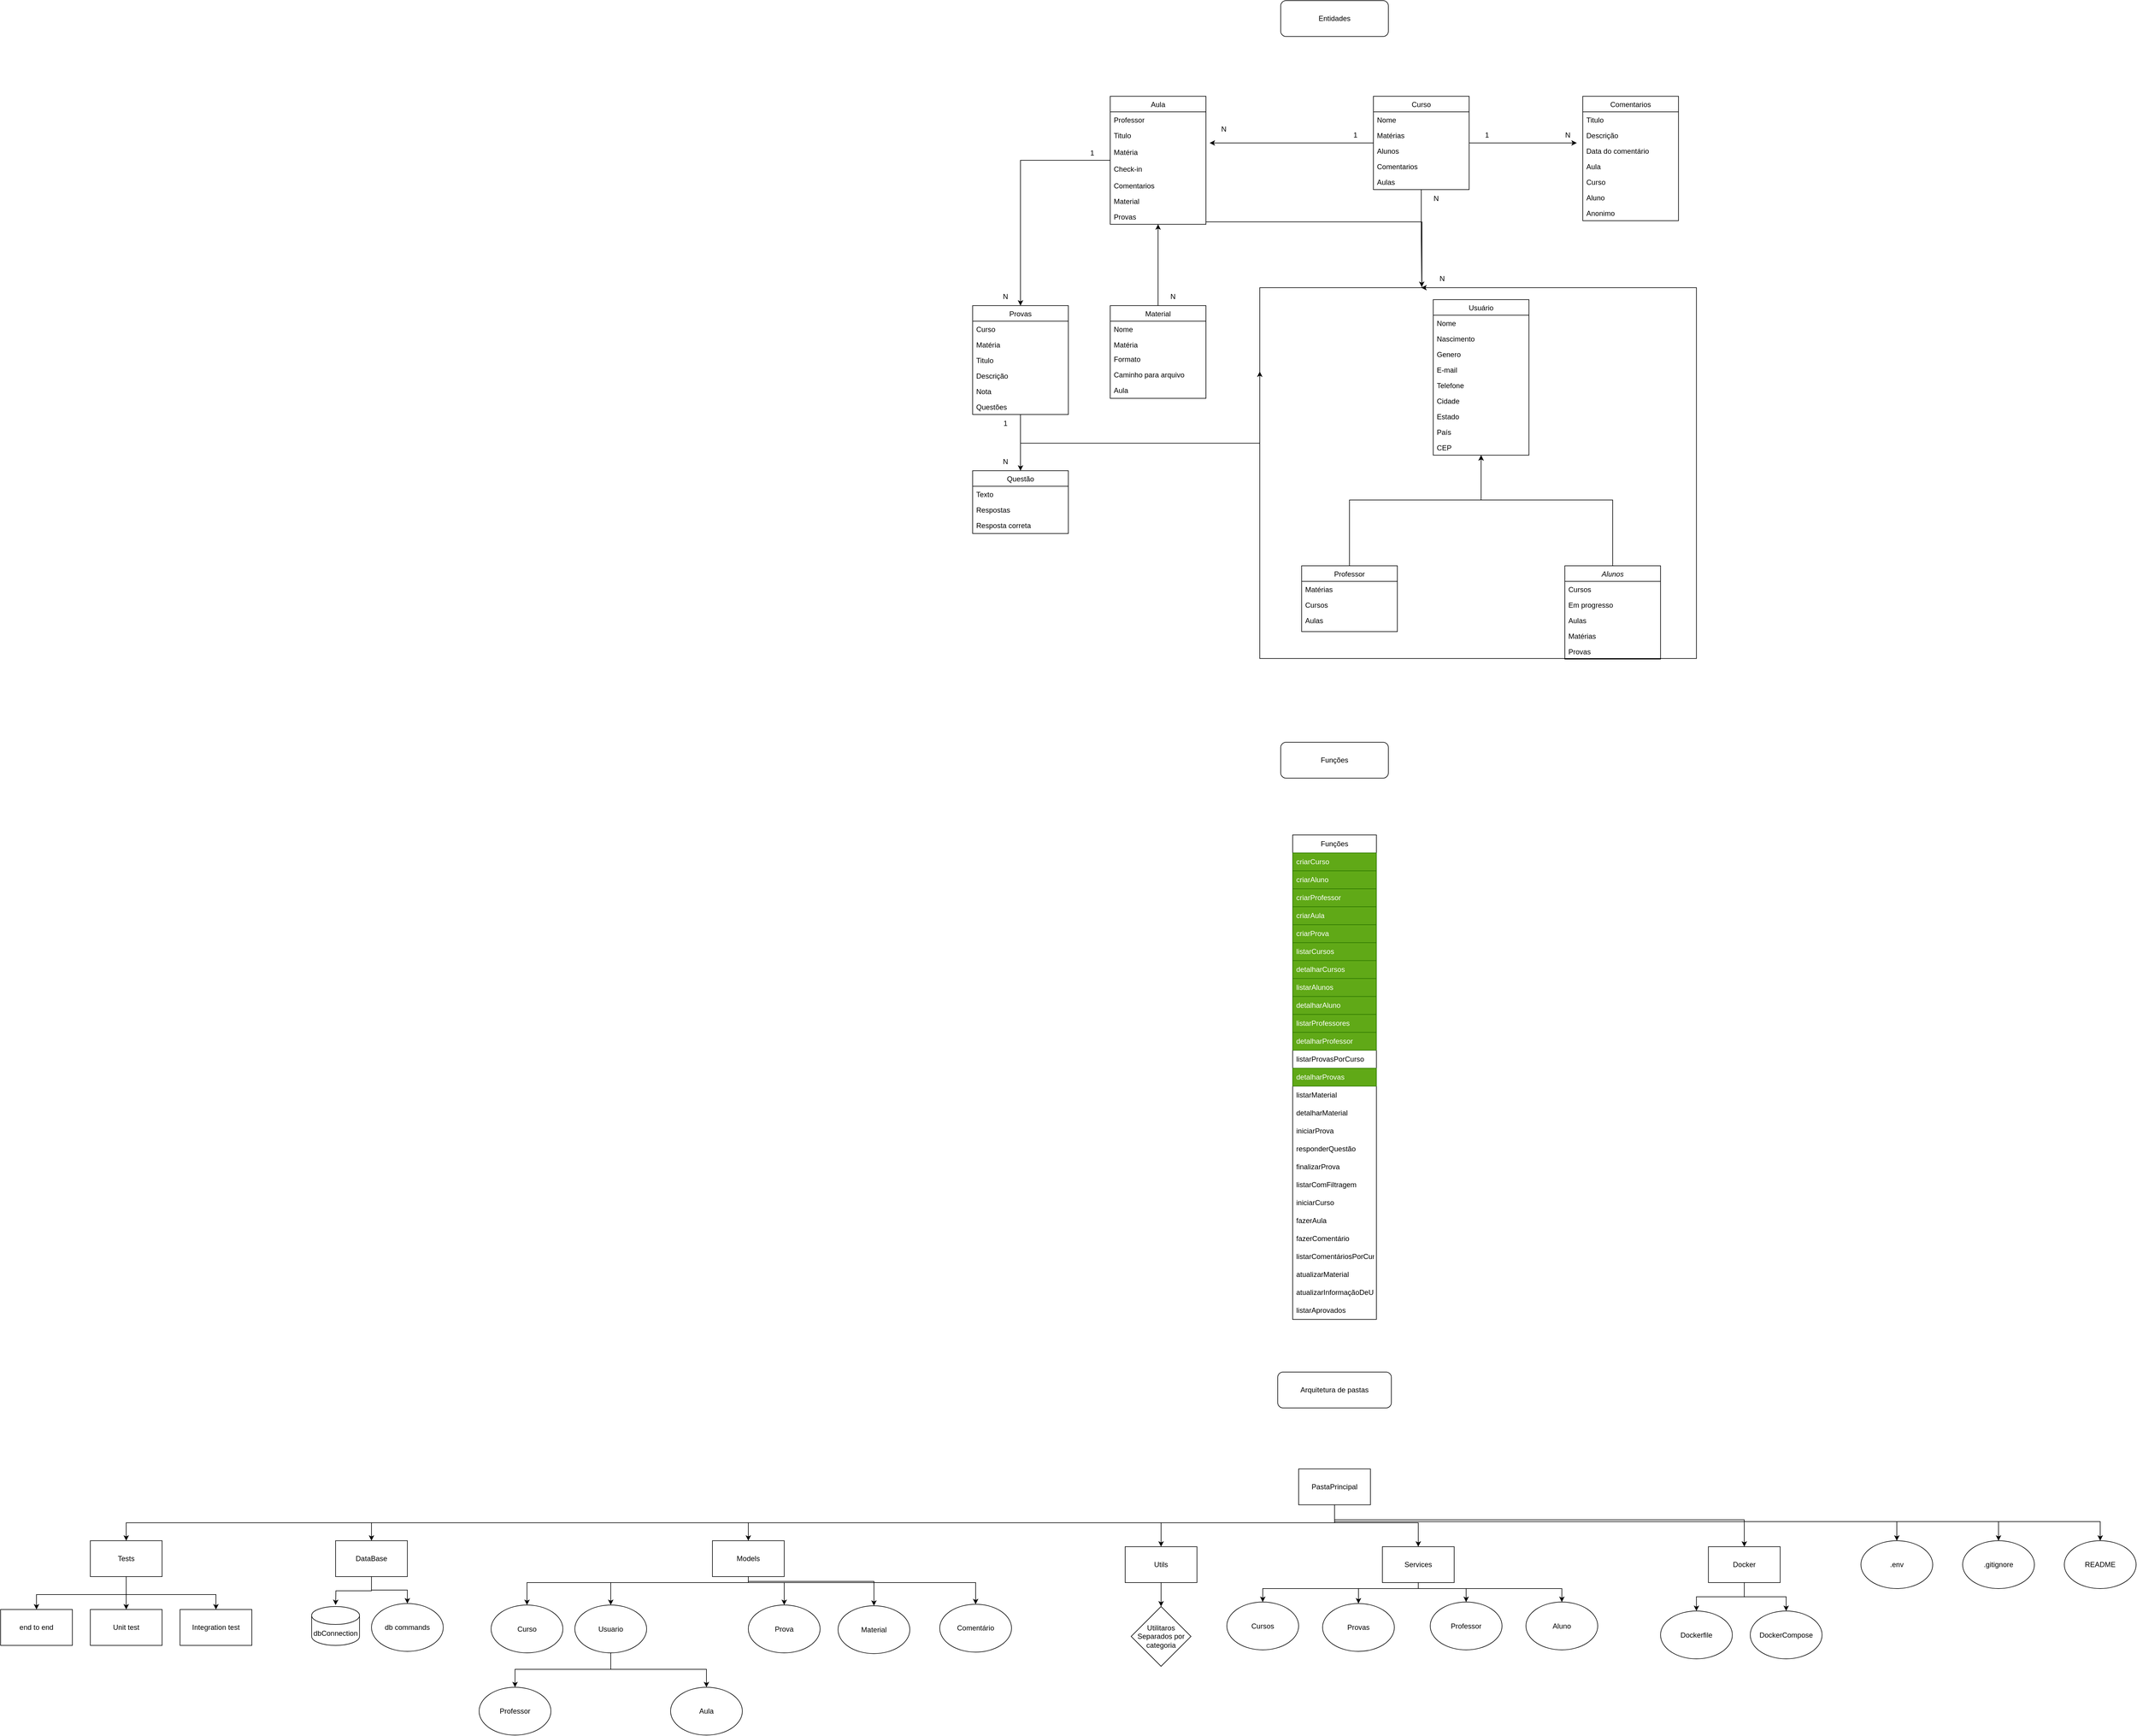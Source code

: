 <mxfile version="27.1.6">
  <diagram name="Página-1" id="CUhSxBa3LYpU_q1Nb_ig">
    <mxGraphModel dx="1428" dy="326" grid="1" gridSize="10" guides="1" tooltips="1" connect="1" arrows="1" fold="1" page="1" pageScale="1" pageWidth="827" pageHeight="1169" math="0" shadow="0">
      <root>
        <mxCell id="0" />
        <mxCell id="1" parent="0" />
        <mxCell id="39lKBW_woLL2HkYNTkp4-157" value="" style="rounded=0;whiteSpace=wrap;html=1;" parent="1" vertex="1">
          <mxGeometry x="1495" y="680" width="730" height="620" as="geometry" />
        </mxCell>
        <mxCell id="39lKBW_woLL2HkYNTkp4-1" value="Entidades" style="rounded=1;whiteSpace=wrap;html=1;" parent="1" vertex="1">
          <mxGeometry x="1530" y="200" width="180" height="60" as="geometry" />
        </mxCell>
        <mxCell id="39lKBW_woLL2HkYNTkp4-2" style="edgeStyle=orthogonalEdgeStyle;rounded=0;orthogonalLoop=1;jettySize=auto;html=1;entryX=0.5;entryY=1;entryDx=0;entryDy=0;" parent="1" source="39lKBW_woLL2HkYNTkp4-3" target="39lKBW_woLL2HkYNTkp4-101" edge="1">
          <mxGeometry relative="1" as="geometry">
            <Array as="points">
              <mxPoint x="2085" y="1035" />
              <mxPoint x="1865" y="1035" />
            </Array>
          </mxGeometry>
        </mxCell>
        <mxCell id="39lKBW_woLL2HkYNTkp4-3" value="Alunos" style="swimlane;fontStyle=2;align=center;verticalAlign=top;childLayout=stackLayout;horizontal=1;startSize=26;horizontalStack=0;resizeParent=1;resizeLast=0;collapsible=1;marginBottom=0;rounded=0;shadow=0;strokeWidth=1;" parent="1" vertex="1">
          <mxGeometry x="2005" y="1145" width="160" height="156" as="geometry">
            <mxRectangle x="230" y="140" width="160" height="26" as="alternateBounds" />
          </mxGeometry>
        </mxCell>
        <mxCell id="39lKBW_woLL2HkYNTkp4-7" value="Cursos" style="text;align=left;verticalAlign=top;spacingLeft=4;spacingRight=4;overflow=hidden;rotatable=0;points=[[0,0.5],[1,0.5]];portConstraint=eastwest;rounded=0;shadow=0;html=0;" parent="39lKBW_woLL2HkYNTkp4-3" vertex="1">
          <mxGeometry y="26" width="160" height="26" as="geometry" />
        </mxCell>
        <mxCell id="39lKBW_woLL2HkYNTkp4-8" value="Em progresso" style="text;align=left;verticalAlign=top;spacingLeft=4;spacingRight=4;overflow=hidden;rotatable=0;points=[[0,0.5],[1,0.5]];portConstraint=eastwest;rounded=0;shadow=0;html=0;" parent="39lKBW_woLL2HkYNTkp4-3" vertex="1">
          <mxGeometry y="52" width="160" height="26" as="geometry" />
        </mxCell>
        <mxCell id="39lKBW_woLL2HkYNTkp4-152" value="Aulas" style="text;align=left;verticalAlign=top;spacingLeft=4;spacingRight=4;overflow=hidden;rotatable=0;points=[[0,0.5],[1,0.5]];portConstraint=eastwest;rounded=0;shadow=0;html=0;" parent="39lKBW_woLL2HkYNTkp4-3" vertex="1">
          <mxGeometry y="78" width="160" height="26" as="geometry" />
        </mxCell>
        <mxCell id="39lKBW_woLL2HkYNTkp4-151" value="Matérias" style="text;align=left;verticalAlign=top;spacingLeft=4;spacingRight=4;overflow=hidden;rotatable=0;points=[[0,0.5],[1,0.5]];portConstraint=eastwest;rounded=0;shadow=0;html=0;" parent="39lKBW_woLL2HkYNTkp4-3" vertex="1">
          <mxGeometry y="104" width="160" height="26" as="geometry" />
        </mxCell>
        <mxCell id="95m8hWRHG62bw1tJJEt7-7" value="Provas" style="text;align=left;verticalAlign=top;spacingLeft=4;spacingRight=4;overflow=hidden;rotatable=0;points=[[0,0.5],[1,0.5]];portConstraint=eastwest;rounded=0;shadow=0;html=0;" parent="39lKBW_woLL2HkYNTkp4-3" vertex="1">
          <mxGeometry y="130" width="160" height="26" as="geometry" />
        </mxCell>
        <mxCell id="39lKBW_woLL2HkYNTkp4-19" style="edgeStyle=orthogonalEdgeStyle;rounded=0;orthogonalLoop=1;jettySize=auto;html=1;entryX=0.5;entryY=1;entryDx=0;entryDy=0;" parent="1" source="39lKBW_woLL2HkYNTkp4-20" target="39lKBW_woLL2HkYNTkp4-101" edge="1">
          <mxGeometry relative="1" as="geometry">
            <Array as="points">
              <mxPoint x="1645" y="1035" />
              <mxPoint x="1865" y="1035" />
            </Array>
          </mxGeometry>
        </mxCell>
        <mxCell id="39lKBW_woLL2HkYNTkp4-20" value="Professor" style="swimlane;fontStyle=0;align=center;verticalAlign=top;childLayout=stackLayout;horizontal=1;startSize=26;horizontalStack=0;resizeParent=1;resizeLast=0;collapsible=1;marginBottom=0;rounded=0;shadow=0;strokeWidth=1;" parent="1" vertex="1">
          <mxGeometry x="1565" y="1145" width="160" height="110" as="geometry">
            <mxRectangle x="130" y="380" width="160" height="26" as="alternateBounds" />
          </mxGeometry>
        </mxCell>
        <mxCell id="39lKBW_woLL2HkYNTkp4-21" value="Matérias" style="text;align=left;verticalAlign=top;spacingLeft=4;spacingRight=4;overflow=hidden;rotatable=0;points=[[0,0.5],[1,0.5]];portConstraint=eastwest;rounded=0;shadow=0;html=0;" parent="39lKBW_woLL2HkYNTkp4-20" vertex="1">
          <mxGeometry y="26" width="160" height="26" as="geometry" />
        </mxCell>
        <mxCell id="39lKBW_woLL2HkYNTkp4-23" value="Cursos" style="text;align=left;verticalAlign=top;spacingLeft=4;spacingRight=4;overflow=hidden;rotatable=0;points=[[0,0.5],[1,0.5]];portConstraint=eastwest;rounded=0;shadow=0;html=0;" parent="39lKBW_woLL2HkYNTkp4-20" vertex="1">
          <mxGeometry y="52" width="160" height="26" as="geometry" />
        </mxCell>
        <mxCell id="39lKBW_woLL2HkYNTkp4-24" value="Aulas" style="text;align=left;verticalAlign=top;spacingLeft=4;spacingRight=4;overflow=hidden;rotatable=0;points=[[0,0.5],[1,0.5]];portConstraint=eastwest;rounded=0;shadow=0;html=0;" parent="39lKBW_woLL2HkYNTkp4-20" vertex="1">
          <mxGeometry y="78" width="160" height="26" as="geometry" />
        </mxCell>
        <mxCell id="39lKBW_woLL2HkYNTkp4-165" style="edgeStyle=orthogonalEdgeStyle;rounded=0;orthogonalLoop=1;jettySize=auto;html=1;" parent="1" source="39lKBW_woLL2HkYNTkp4-44" edge="1">
          <mxGeometry relative="1" as="geometry">
            <mxPoint x="2025" y="438" as="targetPoint" />
          </mxGeometry>
        </mxCell>
        <mxCell id="39lKBW_woLL2HkYNTkp4-44" value="Curso" style="swimlane;fontStyle=0;align=center;verticalAlign=top;childLayout=stackLayout;horizontal=1;startSize=26;horizontalStack=0;resizeParent=1;resizeLast=0;collapsible=1;marginBottom=0;rounded=0;shadow=0;strokeWidth=1;" parent="1" vertex="1">
          <mxGeometry x="1685" y="360" width="160" height="156" as="geometry">
            <mxRectangle x="130" y="380" width="160" height="26" as="alternateBounds" />
          </mxGeometry>
        </mxCell>
        <mxCell id="39lKBW_woLL2HkYNTkp4-45" value="Nome" style="text;align=left;verticalAlign=top;spacingLeft=4;spacingRight=4;overflow=hidden;rotatable=0;points=[[0,0.5],[1,0.5]];portConstraint=eastwest;" parent="39lKBW_woLL2HkYNTkp4-44" vertex="1">
          <mxGeometry y="26" width="160" height="26" as="geometry" />
        </mxCell>
        <mxCell id="39lKBW_woLL2HkYNTkp4-46" value="Matérias" style="text;align=left;verticalAlign=top;spacingLeft=4;spacingRight=4;overflow=hidden;rotatable=0;points=[[0,0.5],[1,0.5]];portConstraint=eastwest;rounded=0;shadow=0;html=0;" parent="39lKBW_woLL2HkYNTkp4-44" vertex="1">
          <mxGeometry y="52" width="160" height="26" as="geometry" />
        </mxCell>
        <mxCell id="39lKBW_woLL2HkYNTkp4-47" value="Alunos" style="text;align=left;verticalAlign=top;spacingLeft=4;spacingRight=4;overflow=hidden;rotatable=0;points=[[0,0.5],[1,0.5]];portConstraint=eastwest;fontStyle=0" parent="39lKBW_woLL2HkYNTkp4-44" vertex="1">
          <mxGeometry y="78" width="160" height="26" as="geometry" />
        </mxCell>
        <mxCell id="39lKBW_woLL2HkYNTkp4-48" value="Comentarios" style="text;align=left;verticalAlign=top;spacingLeft=4;spacingRight=4;overflow=hidden;rotatable=0;points=[[0,0.5],[1,0.5]];portConstraint=eastwest;" parent="39lKBW_woLL2HkYNTkp4-44" vertex="1">
          <mxGeometry y="104" width="160" height="26" as="geometry" />
        </mxCell>
        <mxCell id="39lKBW_woLL2HkYNTkp4-49" value="Aulas" style="text;align=left;verticalAlign=top;spacingLeft=4;spacingRight=4;overflow=hidden;rotatable=0;points=[[0,0.5],[1,0.5]];portConstraint=eastwest;" parent="39lKBW_woLL2HkYNTkp4-44" vertex="1">
          <mxGeometry y="130" width="160" height="26" as="geometry" />
        </mxCell>
        <mxCell id="39lKBW_woLL2HkYNTkp4-177" style="edgeStyle=orthogonalEdgeStyle;rounded=0;orthogonalLoop=1;jettySize=auto;html=1;" parent="1" source="39lKBW_woLL2HkYNTkp4-55" edge="1">
          <mxGeometry relative="1" as="geometry">
            <mxPoint x="1765" y="680" as="targetPoint" />
            <Array as="points">
              <mxPoint x="1766" y="570" />
            </Array>
          </mxGeometry>
        </mxCell>
        <mxCell id="39lKBW_woLL2HkYNTkp4-178" style="edgeStyle=orthogonalEdgeStyle;rounded=0;orthogonalLoop=1;jettySize=auto;html=1;entryX=0.5;entryY=0;entryDx=0;entryDy=0;" parent="1" source="39lKBW_woLL2HkYNTkp4-55" target="39lKBW_woLL2HkYNTkp4-120" edge="1">
          <mxGeometry relative="1" as="geometry" />
        </mxCell>
        <mxCell id="39lKBW_woLL2HkYNTkp4-55" value="Aula" style="swimlane;fontStyle=0;align=center;verticalAlign=top;childLayout=stackLayout;horizontal=1;startSize=26;horizontalStack=0;resizeParent=1;resizeLast=0;collapsible=1;marginBottom=0;rounded=0;shadow=0;strokeWidth=1;" parent="1" vertex="1">
          <mxGeometry x="1245" y="360" width="160" height="214" as="geometry">
            <mxRectangle x="130" y="380" width="160" height="26" as="alternateBounds" />
          </mxGeometry>
        </mxCell>
        <mxCell id="39lKBW_woLL2HkYNTkp4-56" value="Professor" style="text;align=left;verticalAlign=top;spacingLeft=4;spacingRight=4;overflow=hidden;rotatable=0;points=[[0,0.5],[1,0.5]];portConstraint=eastwest;" parent="39lKBW_woLL2HkYNTkp4-55" vertex="1">
          <mxGeometry y="26" width="160" height="26" as="geometry" />
        </mxCell>
        <mxCell id="39lKBW_woLL2HkYNTkp4-57" value="Titulo" style="text;align=left;verticalAlign=top;spacingLeft=4;spacingRight=4;overflow=hidden;rotatable=0;points=[[0,0.5],[1,0.5]];portConstraint=eastwest;" parent="39lKBW_woLL2HkYNTkp4-55" vertex="1">
          <mxGeometry y="52" width="160" height="28" as="geometry" />
        </mxCell>
        <mxCell id="39lKBW_woLL2HkYNTkp4-149" value="Matéria" style="text;align=left;verticalAlign=top;spacingLeft=4;spacingRight=4;overflow=hidden;rotatable=0;points=[[0,0.5],[1,0.5]];portConstraint=eastwest;" parent="39lKBW_woLL2HkYNTkp4-55" vertex="1">
          <mxGeometry y="80" width="160" height="28" as="geometry" />
        </mxCell>
        <mxCell id="39lKBW_woLL2HkYNTkp4-58" value="Check-in" style="text;align=left;verticalAlign=top;spacingLeft=4;spacingRight=4;overflow=hidden;rotatable=0;points=[[0,0.5],[1,0.5]];portConstraint=eastwest;" parent="39lKBW_woLL2HkYNTkp4-55" vertex="1">
          <mxGeometry y="108" width="160" height="28" as="geometry" />
        </mxCell>
        <mxCell id="39lKBW_woLL2HkYNTkp4-144" value="Comentarios" style="text;align=left;verticalAlign=top;spacingLeft=4;spacingRight=4;overflow=hidden;rotatable=0;points=[[0,0.5],[1,0.5]];portConstraint=eastwest;" parent="39lKBW_woLL2HkYNTkp4-55" vertex="1">
          <mxGeometry y="136" width="160" height="26" as="geometry" />
        </mxCell>
        <mxCell id="39lKBW_woLL2HkYNTkp4-146" value="Material" style="text;align=left;verticalAlign=top;spacingLeft=4;spacingRight=4;overflow=hidden;rotatable=0;points=[[0,0.5],[1,0.5]];portConstraint=eastwest;" parent="39lKBW_woLL2HkYNTkp4-55" vertex="1">
          <mxGeometry y="162" width="160" height="26" as="geometry" />
        </mxCell>
        <mxCell id="39lKBW_woLL2HkYNTkp4-147" value="Provas" style="text;align=left;verticalAlign=top;spacingLeft=4;spacingRight=4;overflow=hidden;rotatable=0;points=[[0,0.5],[1,0.5]];portConstraint=eastwest;" parent="39lKBW_woLL2HkYNTkp4-55" vertex="1">
          <mxGeometry y="188" width="160" height="26" as="geometry" />
        </mxCell>
        <mxCell id="39lKBW_woLL2HkYNTkp4-166" style="edgeStyle=orthogonalEdgeStyle;rounded=0;orthogonalLoop=1;jettySize=auto;html=1;entryX=0.5;entryY=1;entryDx=0;entryDy=0;" parent="1" source="39lKBW_woLL2HkYNTkp4-92" target="39lKBW_woLL2HkYNTkp4-55" edge="1">
          <mxGeometry relative="1" as="geometry" />
        </mxCell>
        <mxCell id="39lKBW_woLL2HkYNTkp4-92" value="Material" style="swimlane;fontStyle=0;align=center;verticalAlign=top;childLayout=stackLayout;horizontal=1;startSize=26;horizontalStack=0;resizeParent=1;resizeLast=0;collapsible=1;marginBottom=0;rounded=0;shadow=0;strokeWidth=1;" parent="1" vertex="1">
          <mxGeometry x="1245" y="710" width="160" height="155" as="geometry">
            <mxRectangle x="130" y="380" width="160" height="26" as="alternateBounds" />
          </mxGeometry>
        </mxCell>
        <mxCell id="39lKBW_woLL2HkYNTkp4-93" value="Nome" style="text;align=left;verticalAlign=top;spacingLeft=4;spacingRight=4;overflow=hidden;rotatable=0;points=[[0,0.5],[1,0.5]];portConstraint=eastwest;" parent="39lKBW_woLL2HkYNTkp4-92" vertex="1">
          <mxGeometry y="26" width="160" height="26" as="geometry" />
        </mxCell>
        <mxCell id="39lKBW_woLL2HkYNTkp4-94" value="Matéria" style="text;align=left;verticalAlign=top;spacingLeft=4;spacingRight=4;overflow=hidden;rotatable=0;points=[[0,0.5],[1,0.5]];portConstraint=eastwest;rounded=0;shadow=0;html=0;" parent="39lKBW_woLL2HkYNTkp4-92" vertex="1">
          <mxGeometry y="52" width="160" height="24" as="geometry" />
        </mxCell>
        <mxCell id="39lKBW_woLL2HkYNTkp4-95" value="Formato" style="text;align=left;verticalAlign=top;spacingLeft=4;spacingRight=4;overflow=hidden;rotatable=0;points=[[0,0.5],[1,0.5]];portConstraint=eastwest;" parent="39lKBW_woLL2HkYNTkp4-92" vertex="1">
          <mxGeometry y="76" width="160" height="26" as="geometry" />
        </mxCell>
        <mxCell id="39lKBW_woLL2HkYNTkp4-96" value="Caminho para arquivo" style="text;align=left;verticalAlign=top;spacingLeft=4;spacingRight=4;overflow=hidden;rotatable=0;points=[[0,0.5],[1,0.5]];portConstraint=eastwest;rounded=0;shadow=0;html=0;" parent="39lKBW_woLL2HkYNTkp4-92" vertex="1">
          <mxGeometry y="102" width="160" height="26" as="geometry" />
        </mxCell>
        <mxCell id="39lKBW_woLL2HkYNTkp4-97" value="Aula" style="text;align=left;verticalAlign=top;spacingLeft=4;spacingRight=4;overflow=hidden;rotatable=0;points=[[0,0.5],[1,0.5]];portConstraint=eastwest;rounded=0;shadow=0;html=0;" parent="39lKBW_woLL2HkYNTkp4-92" vertex="1">
          <mxGeometry y="128" width="160" height="26" as="geometry" />
        </mxCell>
        <mxCell id="39lKBW_woLL2HkYNTkp4-101" value="Usuário" style="swimlane;fontStyle=0;align=center;verticalAlign=top;childLayout=stackLayout;horizontal=1;startSize=26;horizontalStack=0;resizeParent=1;resizeLast=0;collapsible=1;marginBottom=0;rounded=0;shadow=0;strokeWidth=1;" parent="1" vertex="1">
          <mxGeometry x="1785" y="700" width="160" height="260" as="geometry">
            <mxRectangle x="130" y="380" width="160" height="26" as="alternateBounds" />
          </mxGeometry>
        </mxCell>
        <mxCell id="39lKBW_woLL2HkYNTkp4-102" value="Nome" style="text;align=left;verticalAlign=top;spacingLeft=4;spacingRight=4;overflow=hidden;rotatable=0;points=[[0,0.5],[1,0.5]];portConstraint=eastwest;" parent="39lKBW_woLL2HkYNTkp4-101" vertex="1">
          <mxGeometry y="26" width="160" height="26" as="geometry" />
        </mxCell>
        <mxCell id="39lKBW_woLL2HkYNTkp4-150" value="Nascimento" style="text;align=left;verticalAlign=top;spacingLeft=4;spacingRight=4;overflow=hidden;rotatable=0;points=[[0,0.5],[1,0.5]];portConstraint=eastwest;rounded=0;shadow=0;html=0;" parent="39lKBW_woLL2HkYNTkp4-101" vertex="1">
          <mxGeometry y="52" width="160" height="26" as="geometry" />
        </mxCell>
        <mxCell id="39lKBW_woLL2HkYNTkp4-5" value="Genero" style="text;align=left;verticalAlign=top;spacingLeft=4;spacingRight=4;overflow=hidden;rotatable=0;points=[[0,0.5],[1,0.5]];portConstraint=eastwest;rounded=0;shadow=0;html=0;" parent="39lKBW_woLL2HkYNTkp4-101" vertex="1">
          <mxGeometry y="78" width="160" height="26" as="geometry" />
        </mxCell>
        <mxCell id="39lKBW_woLL2HkYNTkp4-104" value="E-mail" style="text;align=left;verticalAlign=top;spacingLeft=4;spacingRight=4;overflow=hidden;rotatable=0;points=[[0,0.5],[1,0.5]];portConstraint=eastwest;rounded=0;shadow=0;html=0;" parent="39lKBW_woLL2HkYNTkp4-101" vertex="1">
          <mxGeometry y="104" width="160" height="26" as="geometry" />
        </mxCell>
        <mxCell id="39lKBW_woLL2HkYNTkp4-105" value="Telefone" style="text;align=left;verticalAlign=top;spacingLeft=4;spacingRight=4;overflow=hidden;rotatable=0;points=[[0,0.5],[1,0.5]];portConstraint=eastwest;rounded=0;shadow=0;html=0;" parent="39lKBW_woLL2HkYNTkp4-101" vertex="1">
          <mxGeometry y="130" width="160" height="26" as="geometry" />
        </mxCell>
        <mxCell id="39lKBW_woLL2HkYNTkp4-107" value="Cidade" style="text;align=left;verticalAlign=top;spacingLeft=4;spacingRight=4;overflow=hidden;rotatable=0;points=[[0,0.5],[1,0.5]];portConstraint=eastwest;rounded=0;shadow=0;html=0;" parent="39lKBW_woLL2HkYNTkp4-101" vertex="1">
          <mxGeometry y="156" width="160" height="26" as="geometry" />
        </mxCell>
        <mxCell id="39lKBW_woLL2HkYNTkp4-109" value="Estado" style="text;align=left;verticalAlign=top;spacingLeft=4;spacingRight=4;overflow=hidden;rotatable=0;points=[[0,0.5],[1,0.5]];portConstraint=eastwest;rounded=0;shadow=0;html=0;" parent="39lKBW_woLL2HkYNTkp4-101" vertex="1">
          <mxGeometry y="182" width="160" height="26" as="geometry" />
        </mxCell>
        <mxCell id="39lKBW_woLL2HkYNTkp4-108" value="País" style="text;align=left;verticalAlign=top;spacingLeft=4;spacingRight=4;overflow=hidden;rotatable=0;points=[[0,0.5],[1,0.5]];portConstraint=eastwest;rounded=0;shadow=0;html=0;" parent="39lKBW_woLL2HkYNTkp4-101" vertex="1">
          <mxGeometry y="208" width="160" height="26" as="geometry" />
        </mxCell>
        <mxCell id="39lKBW_woLL2HkYNTkp4-110" value="CEP" style="text;align=left;verticalAlign=top;spacingLeft=4;spacingRight=4;overflow=hidden;rotatable=0;points=[[0,0.5],[1,0.5]];portConstraint=eastwest;rounded=0;shadow=0;html=0;" parent="39lKBW_woLL2HkYNTkp4-101" vertex="1">
          <mxGeometry y="234" width="160" height="26" as="geometry" />
        </mxCell>
        <mxCell id="39lKBW_woLL2HkYNTkp4-114" value="Comentarios" style="swimlane;fontStyle=0;align=center;verticalAlign=top;childLayout=stackLayout;horizontal=1;startSize=26;horizontalStack=0;resizeParent=1;resizeLast=0;collapsible=1;marginBottom=0;rounded=0;shadow=0;strokeWidth=1;" parent="1" vertex="1">
          <mxGeometry x="2035" y="360" width="160" height="208" as="geometry">
            <mxRectangle x="130" y="380" width="160" height="26" as="alternateBounds" />
          </mxGeometry>
        </mxCell>
        <mxCell id="39lKBW_woLL2HkYNTkp4-115" value="Titulo" style="text;align=left;verticalAlign=top;spacingLeft=4;spacingRight=4;overflow=hidden;rotatable=0;points=[[0,0.5],[1,0.5]];portConstraint=eastwest;" parent="39lKBW_woLL2HkYNTkp4-114" vertex="1">
          <mxGeometry y="26" width="160" height="26" as="geometry" />
        </mxCell>
        <mxCell id="39lKBW_woLL2HkYNTkp4-116" value="Descrição" style="text;align=left;verticalAlign=top;spacingLeft=4;spacingRight=4;overflow=hidden;rotatable=0;points=[[0,0.5],[1,0.5]];portConstraint=eastwest;" parent="39lKBW_woLL2HkYNTkp4-114" vertex="1">
          <mxGeometry y="52" width="160" height="26" as="geometry" />
        </mxCell>
        <mxCell id="39lKBW_woLL2HkYNTkp4-117" value="Data do comentário" style="text;align=left;verticalAlign=top;spacingLeft=4;spacingRight=4;overflow=hidden;rotatable=0;points=[[0,0.5],[1,0.5]];portConstraint=eastwest;" parent="39lKBW_woLL2HkYNTkp4-114" vertex="1">
          <mxGeometry y="78" width="160" height="26" as="geometry" />
        </mxCell>
        <mxCell id="39lKBW_woLL2HkYNTkp4-153" value="Aula" style="text;align=left;verticalAlign=top;spacingLeft=4;spacingRight=4;overflow=hidden;rotatable=0;points=[[0,0.5],[1,0.5]];portConstraint=eastwest;" parent="39lKBW_woLL2HkYNTkp4-114" vertex="1">
          <mxGeometry y="104" width="160" height="26" as="geometry" />
        </mxCell>
        <mxCell id="39lKBW_woLL2HkYNTkp4-154" value="Curso" style="text;align=left;verticalAlign=top;spacingLeft=4;spacingRight=4;overflow=hidden;rotatable=0;points=[[0,0.5],[1,0.5]];portConstraint=eastwest;" parent="39lKBW_woLL2HkYNTkp4-114" vertex="1">
          <mxGeometry y="130" width="160" height="26" as="geometry" />
        </mxCell>
        <mxCell id="39lKBW_woLL2HkYNTkp4-155" value="Aluno" style="text;align=left;verticalAlign=top;spacingLeft=4;spacingRight=4;overflow=hidden;rotatable=0;points=[[0,0.5],[1,0.5]];portConstraint=eastwest;" parent="39lKBW_woLL2HkYNTkp4-114" vertex="1">
          <mxGeometry y="156" width="160" height="26" as="geometry" />
        </mxCell>
        <mxCell id="39lKBW_woLL2HkYNTkp4-156" value="Anonimo" style="text;align=left;verticalAlign=top;spacingLeft=4;spacingRight=4;overflow=hidden;rotatable=0;points=[[0,0.5],[1,0.5]];portConstraint=eastwest;" parent="39lKBW_woLL2HkYNTkp4-114" vertex="1">
          <mxGeometry y="182" width="160" height="26" as="geometry" />
        </mxCell>
        <mxCell id="39lKBW_woLL2HkYNTkp4-179" style="edgeStyle=orthogonalEdgeStyle;rounded=0;orthogonalLoop=1;jettySize=auto;html=1;entryX=0.5;entryY=0;entryDx=0;entryDy=0;" parent="1" source="39lKBW_woLL2HkYNTkp4-120" target="39lKBW_woLL2HkYNTkp4-134" edge="1">
          <mxGeometry relative="1" as="geometry" />
        </mxCell>
        <mxCell id="39lKBW_woLL2HkYNTkp4-120" value="Provas" style="swimlane;fontStyle=0;align=center;verticalAlign=top;childLayout=stackLayout;horizontal=1;startSize=26;horizontalStack=0;resizeParent=1;resizeLast=0;collapsible=1;marginBottom=0;rounded=0;shadow=0;strokeWidth=1;" parent="1" vertex="1">
          <mxGeometry x="1015" y="710" width="160" height="182" as="geometry">
            <mxRectangle x="130" y="380" width="160" height="26" as="alternateBounds" />
          </mxGeometry>
        </mxCell>
        <mxCell id="39lKBW_woLL2HkYNTkp4-121" value="Curso" style="text;align=left;verticalAlign=top;spacingLeft=4;spacingRight=4;overflow=hidden;rotatable=0;points=[[0,0.5],[1,0.5]];portConstraint=eastwest;fontStyle=0" parent="39lKBW_woLL2HkYNTkp4-120" vertex="1">
          <mxGeometry y="26" width="160" height="26" as="geometry" />
        </mxCell>
        <mxCell id="39lKBW_woLL2HkYNTkp4-176" value="Matéria" style="text;align=left;verticalAlign=top;spacingLeft=4;spacingRight=4;overflow=hidden;rotatable=0;points=[[0,0.5],[1,0.5]];portConstraint=eastwest;fontStyle=0" parent="39lKBW_woLL2HkYNTkp4-120" vertex="1">
          <mxGeometry y="52" width="160" height="26" as="geometry" />
        </mxCell>
        <mxCell id="39lKBW_woLL2HkYNTkp4-122" value="Titulo" style="text;align=left;verticalAlign=top;spacingLeft=4;spacingRight=4;overflow=hidden;rotatable=0;points=[[0,0.5],[1,0.5]];portConstraint=eastwest;" parent="39lKBW_woLL2HkYNTkp4-120" vertex="1">
          <mxGeometry y="78" width="160" height="26" as="geometry" />
        </mxCell>
        <mxCell id="39lKBW_woLL2HkYNTkp4-124" value="Descrição" style="text;align=left;verticalAlign=top;spacingLeft=4;spacingRight=4;overflow=hidden;rotatable=0;points=[[0,0.5],[1,0.5]];portConstraint=eastwest;" parent="39lKBW_woLL2HkYNTkp4-120" vertex="1">
          <mxGeometry y="104" width="160" height="26" as="geometry" />
        </mxCell>
        <mxCell id="39lKBW_woLL2HkYNTkp4-125" value="Nota" style="text;align=left;verticalAlign=top;spacingLeft=4;spacingRight=4;overflow=hidden;rotatable=0;points=[[0,0.5],[1,0.5]];portConstraint=eastwest;rounded=0;shadow=0;html=0;" parent="39lKBW_woLL2HkYNTkp4-120" vertex="1">
          <mxGeometry y="130" width="160" height="26" as="geometry" />
        </mxCell>
        <mxCell id="39lKBW_woLL2HkYNTkp4-126" value="Questões" style="text;align=left;verticalAlign=top;spacingLeft=4;spacingRight=4;overflow=hidden;rotatable=0;points=[[0,0.5],[1,0.5]];portConstraint=eastwest;rounded=0;shadow=0;html=0;" parent="39lKBW_woLL2HkYNTkp4-120" vertex="1">
          <mxGeometry y="156" width="160" height="26" as="geometry" />
        </mxCell>
        <mxCell id="39lKBW_woLL2HkYNTkp4-134" value="Questão" style="swimlane;fontStyle=0;align=center;verticalAlign=top;childLayout=stackLayout;horizontal=1;startSize=26;horizontalStack=0;resizeParent=1;resizeLast=0;collapsible=1;marginBottom=0;rounded=0;shadow=0;strokeWidth=1;" parent="1" vertex="1">
          <mxGeometry x="1015" y="986" width="160" height="105" as="geometry">
            <mxRectangle x="130" y="380" width="160" height="26" as="alternateBounds" />
          </mxGeometry>
        </mxCell>
        <mxCell id="39lKBW_woLL2HkYNTkp4-136" value="Texto" style="text;align=left;verticalAlign=top;spacingLeft=4;spacingRight=4;overflow=hidden;rotatable=0;points=[[0,0.5],[1,0.5]];portConstraint=eastwest;fontStyle=0" parent="39lKBW_woLL2HkYNTkp4-134" vertex="1">
          <mxGeometry y="26" width="160" height="26" as="geometry" />
        </mxCell>
        <mxCell id="39lKBW_woLL2HkYNTkp4-138" value="Respostas" style="text;align=left;verticalAlign=top;spacingLeft=4;spacingRight=4;overflow=hidden;rotatable=0;points=[[0,0.5],[1,0.5]];portConstraint=eastwest;" parent="39lKBW_woLL2HkYNTkp4-134" vertex="1">
          <mxGeometry y="52" width="160" height="26" as="geometry" />
        </mxCell>
        <mxCell id="39lKBW_woLL2HkYNTkp4-139" value="Resposta correta" style="text;align=left;verticalAlign=top;spacingLeft=4;spacingRight=4;overflow=hidden;rotatable=0;points=[[0,0.5],[1,0.5]];portConstraint=eastwest;rounded=0;shadow=0;html=0;" parent="39lKBW_woLL2HkYNTkp4-134" vertex="1">
          <mxGeometry y="78" width="160" height="26" as="geometry" />
        </mxCell>
        <mxCell id="39lKBW_woLL2HkYNTkp4-161" style="edgeStyle=orthogonalEdgeStyle;rounded=0;orthogonalLoop=1;jettySize=auto;html=1;entryX=0.371;entryY=-0.002;entryDx=0;entryDy=0;entryPerimeter=0;" parent="1" source="39lKBW_woLL2HkYNTkp4-44" target="39lKBW_woLL2HkYNTkp4-157" edge="1">
          <mxGeometry relative="1" as="geometry" />
        </mxCell>
        <mxCell id="39lKBW_woLL2HkYNTkp4-164" style="edgeStyle=orthogonalEdgeStyle;rounded=0;orthogonalLoop=1;jettySize=auto;html=1;entryX=1.038;entryY=-0.071;entryDx=0;entryDy=0;entryPerimeter=0;" parent="1" source="39lKBW_woLL2HkYNTkp4-44" target="39lKBW_woLL2HkYNTkp4-149" edge="1">
          <mxGeometry relative="1" as="geometry" />
        </mxCell>
        <mxCell id="39lKBW_woLL2HkYNTkp4-167" style="edgeStyle=orthogonalEdgeStyle;rounded=0;orthogonalLoop=1;jettySize=auto;html=1;entryX=0;entryY=0.226;entryDx=0;entryDy=0;entryPerimeter=0;" parent="1" source="39lKBW_woLL2HkYNTkp4-120" target="39lKBW_woLL2HkYNTkp4-157" edge="1">
          <mxGeometry relative="1" as="geometry">
            <Array as="points">
              <mxPoint x="1095" y="940" />
              <mxPoint x="1495" y="940" />
            </Array>
          </mxGeometry>
        </mxCell>
        <mxCell id="39lKBW_woLL2HkYNTkp4-180" value="Funções" style="swimlane;fontStyle=0;childLayout=stackLayout;horizontal=1;startSize=30;horizontalStack=0;resizeParent=1;resizeParentMax=0;resizeLast=0;collapsible=1;marginBottom=0;whiteSpace=wrap;html=1;" parent="1" vertex="1">
          <mxGeometry x="1550" y="1595" width="140" height="810" as="geometry" />
        </mxCell>
        <mxCell id="95m8hWRHG62bw1tJJEt7-1" value="criarCurso" style="text;strokeColor=#2D7600;fillColor=#60a917;align=left;verticalAlign=middle;spacingLeft=4;spacingRight=4;overflow=hidden;points=[[0,0.5],[1,0.5]];portConstraint=eastwest;rotatable=0;whiteSpace=wrap;html=1;fontColor=#ffffff;" parent="39lKBW_woLL2HkYNTkp4-180" vertex="1">
          <mxGeometry y="30" width="140" height="30" as="geometry" />
        </mxCell>
        <mxCell id="95m8hWRHG62bw1tJJEt7-2" value="criarAluno" style="text;strokeColor=#2D7600;fillColor=#60a917;align=left;verticalAlign=middle;spacingLeft=4;spacingRight=4;overflow=hidden;points=[[0,0.5],[1,0.5]];portConstraint=eastwest;rotatable=0;whiteSpace=wrap;html=1;fontColor=#ffffff;" parent="39lKBW_woLL2HkYNTkp4-180" vertex="1">
          <mxGeometry y="60" width="140" height="30" as="geometry" />
        </mxCell>
        <mxCell id="95m8hWRHG62bw1tJJEt7-3" value="criarProfessor" style="text;strokeColor=#2D7600;fillColor=#60a917;align=left;verticalAlign=middle;spacingLeft=4;spacingRight=4;overflow=hidden;points=[[0,0.5],[1,0.5]];portConstraint=eastwest;rotatable=0;whiteSpace=wrap;html=1;fontColor=#ffffff;" parent="39lKBW_woLL2HkYNTkp4-180" vertex="1">
          <mxGeometry y="90" width="140" height="30" as="geometry" />
        </mxCell>
        <mxCell id="95m8hWRHG62bw1tJJEt7-4" value="criarAula" style="text;strokeColor=#2D7600;fillColor=#60a917;align=left;verticalAlign=middle;spacingLeft=4;spacingRight=4;overflow=hidden;points=[[0,0.5],[1,0.5]];portConstraint=eastwest;rotatable=0;whiteSpace=wrap;html=1;fontColor=#ffffff;" parent="39lKBW_woLL2HkYNTkp4-180" vertex="1">
          <mxGeometry y="120" width="140" height="30" as="geometry" />
        </mxCell>
        <mxCell id="95m8hWRHG62bw1tJJEt7-5" value="criarProva" style="text;strokeColor=#2D7600;fillColor=#60a917;align=left;verticalAlign=middle;spacingLeft=4;spacingRight=4;overflow=hidden;points=[[0,0.5],[1,0.5]];portConstraint=eastwest;rotatable=0;whiteSpace=wrap;html=1;fontColor=#ffffff;" parent="39lKBW_woLL2HkYNTkp4-180" vertex="1">
          <mxGeometry y="150" width="140" height="30" as="geometry" />
        </mxCell>
        <mxCell id="39lKBW_woLL2HkYNTkp4-181" value="&lt;div&gt;listarCursos&lt;/div&gt;" style="text;strokeColor=#2D7600;fillColor=#60a917;align=left;verticalAlign=middle;spacingLeft=4;spacingRight=4;overflow=hidden;points=[[0,0.5],[1,0.5]];portConstraint=eastwest;rotatable=0;whiteSpace=wrap;html=1;fontColor=#ffffff;" parent="39lKBW_woLL2HkYNTkp4-180" vertex="1">
          <mxGeometry y="180" width="140" height="30" as="geometry" />
        </mxCell>
        <mxCell id="39lKBW_woLL2HkYNTkp4-182" value="detalharCursos&lt;span style=&quot;white-space: pre;&quot;&gt;&#x9;&lt;/span&gt;" style="text;strokeColor=#2D7600;fillColor=#60a917;align=left;verticalAlign=middle;spacingLeft=4;spacingRight=4;overflow=hidden;points=[[0,0.5],[1,0.5]];portConstraint=eastwest;rotatable=0;whiteSpace=wrap;html=1;fontColor=#ffffff;" parent="39lKBW_woLL2HkYNTkp4-180" vertex="1">
          <mxGeometry y="210" width="140" height="30" as="geometry" />
        </mxCell>
        <mxCell id="39lKBW_woLL2HkYNTkp4-188" value="listarAlunos" style="text;strokeColor=#2D7600;fillColor=#60a917;align=left;verticalAlign=middle;spacingLeft=4;spacingRight=4;overflow=hidden;points=[[0,0.5],[1,0.5]];portConstraint=eastwest;rotatable=0;whiteSpace=wrap;html=1;fontColor=#ffffff;" parent="39lKBW_woLL2HkYNTkp4-180" vertex="1">
          <mxGeometry y="240" width="140" height="30" as="geometry" />
        </mxCell>
        <mxCell id="39lKBW_woLL2HkYNTkp4-189" value="detalharAluno" style="text;strokeColor=#2D7600;fillColor=#60a917;align=left;verticalAlign=middle;spacingLeft=4;spacingRight=4;overflow=hidden;points=[[0,0.5],[1,0.5]];portConstraint=eastwest;rotatable=0;whiteSpace=wrap;html=1;fontColor=#ffffff;" parent="39lKBW_woLL2HkYNTkp4-180" vertex="1">
          <mxGeometry y="270" width="140" height="30" as="geometry" />
        </mxCell>
        <mxCell id="39lKBW_woLL2HkYNTkp4-190" value="listarProfessores" style="text;strokeColor=#2D7600;fillColor=#60a917;align=left;verticalAlign=middle;spacingLeft=4;spacingRight=4;overflow=hidden;points=[[0,0.5],[1,0.5]];portConstraint=eastwest;rotatable=0;whiteSpace=wrap;html=1;fontColor=#ffffff;" parent="39lKBW_woLL2HkYNTkp4-180" vertex="1">
          <mxGeometry y="300" width="140" height="30" as="geometry" />
        </mxCell>
        <mxCell id="39lKBW_woLL2HkYNTkp4-191" value="detalharProfessor" style="text;strokeColor=#2D7600;fillColor=#60a917;align=left;verticalAlign=middle;spacingLeft=4;spacingRight=4;overflow=hidden;points=[[0,0.5],[1,0.5]];portConstraint=eastwest;rotatable=0;whiteSpace=wrap;html=1;fontColor=#ffffff;" parent="39lKBW_woLL2HkYNTkp4-180" vertex="1">
          <mxGeometry y="330" width="140" height="30" as="geometry" />
        </mxCell>
        <mxCell id="39lKBW_woLL2HkYNTkp4-183" value="listarProvasPorCurso&lt;span style=&quot;white-space: pre;&quot;&gt;&#x9;&lt;/span&gt;&lt;span style=&quot;white-space: pre;&quot;&gt;&#x9;&lt;/span&gt;" style="text;strokeColor=none;fillColor=none;align=left;verticalAlign=middle;spacingLeft=4;spacingRight=4;overflow=hidden;points=[[0,0.5],[1,0.5]];portConstraint=eastwest;rotatable=0;whiteSpace=wrap;html=1;" parent="39lKBW_woLL2HkYNTkp4-180" vertex="1">
          <mxGeometry y="360" width="140" height="30" as="geometry" />
        </mxCell>
        <mxCell id="39lKBW_woLL2HkYNTkp4-184" value="detalharProvas&lt;span style=&quot;white-space: pre;&quot;&gt;&#x9;&lt;/span&gt;&lt;span style=&quot;white-space: pre;&quot;&gt;&#x9;&lt;/span&gt;" style="text;strokeColor=#2D7600;fillColor=#60a917;align=left;verticalAlign=middle;spacingLeft=4;spacingRight=4;overflow=hidden;points=[[0,0.5],[1,0.5]];portConstraint=eastwest;rotatable=0;whiteSpace=wrap;html=1;fontColor=#ffffff;" parent="39lKBW_woLL2HkYNTkp4-180" vertex="1">
          <mxGeometry y="390" width="140" height="30" as="geometry" />
        </mxCell>
        <mxCell id="39lKBW_woLL2HkYNTkp4-199" value="&lt;div&gt;listarMaterial&lt;/div&gt;" style="text;strokeColor=none;fillColor=none;align=left;verticalAlign=middle;spacingLeft=4;spacingRight=4;overflow=hidden;points=[[0,0.5],[1,0.5]];portConstraint=eastwest;rotatable=0;whiteSpace=wrap;html=1;" parent="39lKBW_woLL2HkYNTkp4-180" vertex="1">
          <mxGeometry y="420" width="140" height="30" as="geometry" />
        </mxCell>
        <mxCell id="39lKBW_woLL2HkYNTkp4-201" value="detalharMaterial" style="text;strokeColor=none;fillColor=none;align=left;verticalAlign=middle;spacingLeft=4;spacingRight=4;overflow=hidden;points=[[0,0.5],[1,0.5]];portConstraint=eastwest;rotatable=0;whiteSpace=wrap;html=1;" parent="39lKBW_woLL2HkYNTkp4-180" vertex="1">
          <mxGeometry y="450" width="140" height="30" as="geometry" />
        </mxCell>
        <mxCell id="39lKBW_woLL2HkYNTkp4-185" value="iniciarProva" style="text;strokeColor=none;fillColor=none;align=left;verticalAlign=middle;spacingLeft=4;spacingRight=4;overflow=hidden;points=[[0,0.5],[1,0.5]];portConstraint=eastwest;rotatable=0;whiteSpace=wrap;html=1;" parent="39lKBW_woLL2HkYNTkp4-180" vertex="1">
          <mxGeometry y="480" width="140" height="30" as="geometry" />
        </mxCell>
        <mxCell id="39lKBW_woLL2HkYNTkp4-186" value="responderQuestão" style="text;strokeColor=none;fillColor=none;align=left;verticalAlign=middle;spacingLeft=4;spacingRight=4;overflow=hidden;points=[[0,0.5],[1,0.5]];portConstraint=eastwest;rotatable=0;whiteSpace=wrap;html=1;" parent="39lKBW_woLL2HkYNTkp4-180" vertex="1">
          <mxGeometry y="510" width="140" height="30" as="geometry" />
        </mxCell>
        <mxCell id="39lKBW_woLL2HkYNTkp4-187" value="finalizarProva" style="text;strokeColor=none;fillColor=none;align=left;verticalAlign=middle;spacingLeft=4;spacingRight=4;overflow=hidden;points=[[0,0.5],[1,0.5]];portConstraint=eastwest;rotatable=0;whiteSpace=wrap;html=1;" parent="39lKBW_woLL2HkYNTkp4-180" vertex="1">
          <mxGeometry y="540" width="140" height="30" as="geometry" />
        </mxCell>
        <mxCell id="39lKBW_woLL2HkYNTkp4-192" value="listarComFiltragem" style="text;strokeColor=none;fillColor=none;align=left;verticalAlign=middle;spacingLeft=4;spacingRight=4;overflow=hidden;points=[[0,0.5],[1,0.5]];portConstraint=eastwest;rotatable=0;whiteSpace=wrap;html=1;" parent="39lKBW_woLL2HkYNTkp4-180" vertex="1">
          <mxGeometry y="570" width="140" height="30" as="geometry" />
        </mxCell>
        <mxCell id="39lKBW_woLL2HkYNTkp4-193" value="iniciarCurso&lt;span style=&quot;white-space: pre;&quot;&gt;&#x9;&lt;/span&gt;" style="text;strokeColor=none;fillColor=none;align=left;verticalAlign=middle;spacingLeft=4;spacingRight=4;overflow=hidden;points=[[0,0.5],[1,0.5]];portConstraint=eastwest;rotatable=0;whiteSpace=wrap;html=1;" parent="39lKBW_woLL2HkYNTkp4-180" vertex="1">
          <mxGeometry y="600" width="140" height="30" as="geometry" />
        </mxCell>
        <mxCell id="39lKBW_woLL2HkYNTkp4-194" value="fazerAula&lt;span style=&quot;white-space: pre;&quot;&gt;&#x9;&lt;/span&gt;" style="text;strokeColor=none;fillColor=none;align=left;verticalAlign=middle;spacingLeft=4;spacingRight=4;overflow=hidden;points=[[0,0.5],[1,0.5]];portConstraint=eastwest;rotatable=0;whiteSpace=wrap;html=1;" parent="39lKBW_woLL2HkYNTkp4-180" vertex="1">
          <mxGeometry y="630" width="140" height="30" as="geometry" />
        </mxCell>
        <mxCell id="39lKBW_woLL2HkYNTkp4-195" value="fazerComentário" style="text;strokeColor=none;fillColor=none;align=left;verticalAlign=middle;spacingLeft=4;spacingRight=4;overflow=hidden;points=[[0,0.5],[1,0.5]];portConstraint=eastwest;rotatable=0;whiteSpace=wrap;html=1;" parent="39lKBW_woLL2HkYNTkp4-180" vertex="1">
          <mxGeometry y="660" width="140" height="30" as="geometry" />
        </mxCell>
        <mxCell id="39lKBW_woLL2HkYNTkp4-196" value="listarComentáriosPorCurso" style="text;strokeColor=none;fillColor=none;align=left;verticalAlign=middle;spacingLeft=4;spacingRight=4;overflow=hidden;points=[[0,0.5],[1,0.5]];portConstraint=eastwest;rotatable=0;whiteSpace=wrap;html=1;" parent="39lKBW_woLL2HkYNTkp4-180" vertex="1">
          <mxGeometry y="690" width="140" height="30" as="geometry" />
        </mxCell>
        <mxCell id="39lKBW_woLL2HkYNTkp4-197" value="atualizarMaterial" style="text;strokeColor=none;fillColor=none;align=left;verticalAlign=middle;spacingLeft=4;spacingRight=4;overflow=hidden;points=[[0,0.5],[1,0.5]];portConstraint=eastwest;rotatable=0;whiteSpace=wrap;html=1;" parent="39lKBW_woLL2HkYNTkp4-180" vertex="1">
          <mxGeometry y="720" width="140" height="30" as="geometry" />
        </mxCell>
        <mxCell id="39lKBW_woLL2HkYNTkp4-198" value="atualizarInformaçãoDeUsuario" style="text;strokeColor=none;fillColor=none;align=left;verticalAlign=middle;spacingLeft=4;spacingRight=4;overflow=hidden;points=[[0,0.5],[1,0.5]];portConstraint=eastwest;rotatable=0;whiteSpace=wrap;html=1;" parent="39lKBW_woLL2HkYNTkp4-180" vertex="1">
          <mxGeometry y="750" width="140" height="30" as="geometry" />
        </mxCell>
        <mxCell id="39lKBW_woLL2HkYNTkp4-202" value="listarAprovados" style="text;strokeColor=none;fillColor=none;align=left;verticalAlign=middle;spacingLeft=4;spacingRight=4;overflow=hidden;points=[[0,0.5],[1,0.5]];portConstraint=eastwest;rotatable=0;whiteSpace=wrap;html=1;" parent="39lKBW_woLL2HkYNTkp4-180" vertex="1">
          <mxGeometry y="780" width="140" height="30" as="geometry" />
        </mxCell>
        <mxCell id="39lKBW_woLL2HkYNTkp4-200" value="Funções" style="rounded=1;whiteSpace=wrap;html=1;" parent="1" vertex="1">
          <mxGeometry x="1530" y="1440" width="180" height="60" as="geometry" />
        </mxCell>
        <mxCell id="39lKBW_woLL2HkYNTkp4-203" style="edgeStyle=orthogonalEdgeStyle;rounded=0;orthogonalLoop=1;jettySize=auto;html=1;" parent="1" source="39lKBW_woLL2HkYNTkp4-212" target="39lKBW_woLL2HkYNTkp4-226" edge="1">
          <mxGeometry relative="1" as="geometry">
            <Array as="points">
              <mxPoint x="1620" y="2745" />
              <mxPoint x="1760" y="2745" />
            </Array>
          </mxGeometry>
        </mxCell>
        <mxCell id="39lKBW_woLL2HkYNTkp4-204" style="edgeStyle=orthogonalEdgeStyle;rounded=0;orthogonalLoop=1;jettySize=auto;html=1;" parent="1" source="39lKBW_woLL2HkYNTkp4-212" target="39lKBW_woLL2HkYNTkp4-221" edge="1">
          <mxGeometry relative="1" as="geometry">
            <Array as="points">
              <mxPoint x="1620" y="2745" />
              <mxPoint x="1330" y="2745" />
            </Array>
          </mxGeometry>
        </mxCell>
        <mxCell id="39lKBW_woLL2HkYNTkp4-205" style="edgeStyle=orthogonalEdgeStyle;rounded=0;orthogonalLoop=1;jettySize=auto;html=1;" parent="1" source="39lKBW_woLL2HkYNTkp4-212" target="39lKBW_woLL2HkYNTkp4-219" edge="1">
          <mxGeometry relative="1" as="geometry">
            <Array as="points">
              <mxPoint x="1620" y="2745" />
              <mxPoint x="640" y="2745" />
            </Array>
          </mxGeometry>
        </mxCell>
        <mxCell id="39lKBW_woLL2HkYNTkp4-210" style="edgeStyle=orthogonalEdgeStyle;rounded=0;orthogonalLoop=1;jettySize=auto;html=1;" parent="1" source="39lKBW_woLL2HkYNTkp4-212" target="39lKBW_woLL2HkYNTkp4-229" edge="1">
          <mxGeometry relative="1" as="geometry">
            <Array as="points">
              <mxPoint x="1620" y="2745" />
              <mxPoint x="10" y="2745" />
            </Array>
          </mxGeometry>
        </mxCell>
        <mxCell id="39lKBW_woLL2HkYNTkp4-211" style="edgeStyle=orthogonalEdgeStyle;rounded=0;orthogonalLoop=1;jettySize=auto;html=1;" parent="1" source="39lKBW_woLL2HkYNTkp4-212" target="39lKBW_woLL2HkYNTkp4-233" edge="1">
          <mxGeometry relative="1" as="geometry">
            <Array as="points">
              <mxPoint x="1620" y="2745" />
              <mxPoint x="-400" y="2745" />
            </Array>
          </mxGeometry>
        </mxCell>
        <mxCell id="39lKBW_woLL2HkYNTkp4-287" style="edgeStyle=orthogonalEdgeStyle;rounded=0;orthogonalLoop=1;jettySize=auto;html=1;" parent="1" source="39lKBW_woLL2HkYNTkp4-212" target="39lKBW_woLL2HkYNTkp4-238" edge="1">
          <mxGeometry relative="1" as="geometry">
            <Array as="points">
              <mxPoint x="1620" y="2743" />
              <mxPoint x="2560" y="2743" />
            </Array>
          </mxGeometry>
        </mxCell>
        <mxCell id="39lKBW_woLL2HkYNTkp4-288" style="edgeStyle=orthogonalEdgeStyle;rounded=0;orthogonalLoop=1;jettySize=auto;html=1;" parent="1" source="39lKBW_woLL2HkYNTkp4-212" target="39lKBW_woLL2HkYNTkp4-239" edge="1">
          <mxGeometry relative="1" as="geometry">
            <Array as="points">
              <mxPoint x="1620" y="2743" />
              <mxPoint x="2730" y="2743" />
            </Array>
          </mxGeometry>
        </mxCell>
        <mxCell id="39lKBW_woLL2HkYNTkp4-289" style="edgeStyle=orthogonalEdgeStyle;rounded=0;orthogonalLoop=1;jettySize=auto;html=1;entryX=0.5;entryY=0;entryDx=0;entryDy=0;" parent="1" source="39lKBW_woLL2HkYNTkp4-212" target="39lKBW_woLL2HkYNTkp4-240" edge="1">
          <mxGeometry relative="1" as="geometry">
            <Array as="points">
              <mxPoint x="1620" y="2743" />
              <mxPoint x="2900" y="2743" />
            </Array>
          </mxGeometry>
        </mxCell>
        <mxCell id="95m8hWRHG62bw1tJJEt7-10" style="edgeStyle=orthogonalEdgeStyle;rounded=0;orthogonalLoop=1;jettySize=auto;html=1;" parent="1" source="39lKBW_woLL2HkYNTkp4-212" target="39lKBW_woLL2HkYNTkp4-267" edge="1">
          <mxGeometry relative="1" as="geometry">
            <Array as="points">
              <mxPoint x="1620" y="2740" />
              <mxPoint x="2305" y="2740" />
            </Array>
          </mxGeometry>
        </mxCell>
        <mxCell id="39lKBW_woLL2HkYNTkp4-212" value="PastaPrincipal" style="rounded=0;whiteSpace=wrap;html=1;" parent="1" vertex="1">
          <mxGeometry x="1560" y="2655" width="120" height="60" as="geometry" />
        </mxCell>
        <mxCell id="39lKBW_woLL2HkYNTkp4-213" style="edgeStyle=orthogonalEdgeStyle;rounded=0;orthogonalLoop=1;jettySize=auto;html=1;entryX=0.5;entryY=0;entryDx=0;entryDy=0;" parent="1" source="39lKBW_woLL2HkYNTkp4-219" target="39lKBW_woLL2HkYNTkp4-246" edge="1">
          <mxGeometry relative="1" as="geometry">
            <Array as="points">
              <mxPoint x="640" y="2845" />
              <mxPoint x="270" y="2845" />
            </Array>
          </mxGeometry>
        </mxCell>
        <mxCell id="39lKBW_woLL2HkYNTkp4-214" style="edgeStyle=orthogonalEdgeStyle;rounded=0;orthogonalLoop=1;jettySize=auto;html=1;" parent="1" source="39lKBW_woLL2HkYNTkp4-219" target="39lKBW_woLL2HkYNTkp4-250" edge="1">
          <mxGeometry relative="1" as="geometry">
            <Array as="points">
              <mxPoint x="640" y="2845" />
              <mxPoint x="410" y="2845" />
            </Array>
          </mxGeometry>
        </mxCell>
        <mxCell id="39lKBW_woLL2HkYNTkp4-215" style="edgeStyle=orthogonalEdgeStyle;rounded=0;orthogonalLoop=1;jettySize=auto;html=1;entryX=0.5;entryY=0;entryDx=0;entryDy=0;" parent="1" source="39lKBW_woLL2HkYNTkp4-219" target="39lKBW_woLL2HkYNTkp4-255" edge="1">
          <mxGeometry relative="1" as="geometry">
            <Array as="points">
              <mxPoint x="640" y="2845" />
              <mxPoint x="700" y="2845" />
            </Array>
          </mxGeometry>
        </mxCell>
        <mxCell id="39lKBW_woLL2HkYNTkp4-218" style="edgeStyle=orthogonalEdgeStyle;rounded=0;orthogonalLoop=1;jettySize=auto;html=1;" parent="1" source="39lKBW_woLL2HkYNTkp4-219" target="39lKBW_woLL2HkYNTkp4-258" edge="1">
          <mxGeometry relative="1" as="geometry">
            <Array as="points">
              <mxPoint x="640" y="2845" />
              <mxPoint x="1020" y="2845" />
            </Array>
          </mxGeometry>
        </mxCell>
        <mxCell id="39lKBW_woLL2HkYNTkp4-285" style="edgeStyle=orthogonalEdgeStyle;rounded=0;orthogonalLoop=1;jettySize=auto;html=1;" parent="1" source="39lKBW_woLL2HkYNTkp4-219" target="39lKBW_woLL2HkYNTkp4-257" edge="1">
          <mxGeometry relative="1" as="geometry">
            <Array as="points">
              <mxPoint x="640" y="2843" />
              <mxPoint x="850" y="2843" />
            </Array>
          </mxGeometry>
        </mxCell>
        <mxCell id="39lKBW_woLL2HkYNTkp4-219" value="Models" style="rounded=0;whiteSpace=wrap;html=1;" parent="1" vertex="1">
          <mxGeometry x="580" y="2775" width="120" height="60" as="geometry" />
        </mxCell>
        <mxCell id="39lKBW_woLL2HkYNTkp4-220" value="" style="edgeStyle=orthogonalEdgeStyle;rounded=0;orthogonalLoop=1;jettySize=auto;html=1;" parent="1" source="39lKBW_woLL2HkYNTkp4-221" target="39lKBW_woLL2HkYNTkp4-260" edge="1">
          <mxGeometry relative="1" as="geometry" />
        </mxCell>
        <mxCell id="39lKBW_woLL2HkYNTkp4-221" value="Utils" style="rounded=0;whiteSpace=wrap;html=1;" parent="1" vertex="1">
          <mxGeometry x="1270" y="2785" width="120" height="60" as="geometry" />
        </mxCell>
        <mxCell id="39lKBW_woLL2HkYNTkp4-222" style="edgeStyle=orthogonalEdgeStyle;rounded=0;orthogonalLoop=1;jettySize=auto;html=1;" parent="1" source="39lKBW_woLL2HkYNTkp4-226" target="39lKBW_woLL2HkYNTkp4-264" edge="1">
          <mxGeometry relative="1" as="geometry">
            <Array as="points">
              <mxPoint x="1760" y="2855" />
              <mxPoint x="2000" y="2855" />
            </Array>
          </mxGeometry>
        </mxCell>
        <mxCell id="39lKBW_woLL2HkYNTkp4-223" style="edgeStyle=orthogonalEdgeStyle;rounded=0;orthogonalLoop=1;jettySize=auto;html=1;entryX=0.5;entryY=0;entryDx=0;entryDy=0;" parent="1" source="39lKBW_woLL2HkYNTkp4-226" target="39lKBW_woLL2HkYNTkp4-263" edge="1">
          <mxGeometry relative="1" as="geometry">
            <Array as="points">
              <mxPoint x="1760" y="2855" />
              <mxPoint x="1840" y="2855" />
            </Array>
          </mxGeometry>
        </mxCell>
        <mxCell id="39lKBW_woLL2HkYNTkp4-224" style="edgeStyle=orthogonalEdgeStyle;rounded=0;orthogonalLoop=1;jettySize=auto;html=1;entryX=0.5;entryY=0;entryDx=0;entryDy=0;" parent="1" source="39lKBW_woLL2HkYNTkp4-226" target="39lKBW_woLL2HkYNTkp4-262" edge="1">
          <mxGeometry relative="1" as="geometry">
            <Array as="points">
              <mxPoint x="1760" y="2855" />
              <mxPoint x="1660" y="2855" />
            </Array>
          </mxGeometry>
        </mxCell>
        <mxCell id="39lKBW_woLL2HkYNTkp4-225" style="edgeStyle=orthogonalEdgeStyle;rounded=0;orthogonalLoop=1;jettySize=auto;html=1;" parent="1" source="39lKBW_woLL2HkYNTkp4-226" target="39lKBW_woLL2HkYNTkp4-261" edge="1">
          <mxGeometry relative="1" as="geometry">
            <Array as="points">
              <mxPoint x="1760" y="2855" />
              <mxPoint x="1500" y="2855" />
            </Array>
          </mxGeometry>
        </mxCell>
        <mxCell id="39lKBW_woLL2HkYNTkp4-226" value="Services" style="rounded=0;whiteSpace=wrap;html=1;" parent="1" vertex="1">
          <mxGeometry x="1700" y="2785" width="120" height="60" as="geometry" />
        </mxCell>
        <mxCell id="39lKBW_woLL2HkYNTkp4-227" style="edgeStyle=orthogonalEdgeStyle;rounded=0;orthogonalLoop=1;jettySize=auto;html=1;entryX=0.5;entryY=0;entryDx=0;entryDy=0;" parent="1" source="39lKBW_woLL2HkYNTkp4-229" target="39lKBW_woLL2HkYNTkp4-244" edge="1">
          <mxGeometry relative="1" as="geometry" />
        </mxCell>
        <mxCell id="39lKBW_woLL2HkYNTkp4-228" style="edgeStyle=orthogonalEdgeStyle;rounded=0;orthogonalLoop=1;jettySize=auto;html=1;" parent="1" source="39lKBW_woLL2HkYNTkp4-229" edge="1">
          <mxGeometry relative="1" as="geometry">
            <mxPoint x="-50" y="2882.5" as="targetPoint" />
          </mxGeometry>
        </mxCell>
        <mxCell id="39lKBW_woLL2HkYNTkp4-229" value="DataBase" style="rounded=0;whiteSpace=wrap;html=1;" parent="1" vertex="1">
          <mxGeometry x="-50" y="2775" width="120" height="60" as="geometry" />
        </mxCell>
        <mxCell id="39lKBW_woLL2HkYNTkp4-230" value="" style="edgeStyle=orthogonalEdgeStyle;rounded=0;orthogonalLoop=1;jettySize=auto;html=1;" parent="1" source="39lKBW_woLL2HkYNTkp4-233" target="39lKBW_woLL2HkYNTkp4-242" edge="1">
          <mxGeometry relative="1" as="geometry" />
        </mxCell>
        <mxCell id="39lKBW_woLL2HkYNTkp4-231" style="edgeStyle=orthogonalEdgeStyle;rounded=0;orthogonalLoop=1;jettySize=auto;html=1;entryX=0.5;entryY=0;entryDx=0;entryDy=0;exitX=0.5;exitY=1;exitDx=0;exitDy=0;" parent="1" source="39lKBW_woLL2HkYNTkp4-233" target="39lKBW_woLL2HkYNTkp4-243" edge="1">
          <mxGeometry relative="1" as="geometry">
            <mxPoint x="-400" y="2845" as="sourcePoint" />
            <Array as="points">
              <mxPoint x="-400" y="2865" />
              <mxPoint x="-250" y="2865" />
            </Array>
          </mxGeometry>
        </mxCell>
        <mxCell id="39lKBW_woLL2HkYNTkp4-232" style="edgeStyle=orthogonalEdgeStyle;rounded=0;orthogonalLoop=1;jettySize=auto;html=1;entryX=0.5;entryY=0;entryDx=0;entryDy=0;" parent="1" target="39lKBW_woLL2HkYNTkp4-241" edge="1">
          <mxGeometry relative="1" as="geometry">
            <mxPoint x="-400" y="2865" as="sourcePoint" />
            <Array as="points">
              <mxPoint x="-550" y="2865" />
            </Array>
          </mxGeometry>
        </mxCell>
        <mxCell id="39lKBW_woLL2HkYNTkp4-233" value="Tests" style="rounded=0;whiteSpace=wrap;html=1;" parent="1" vertex="1">
          <mxGeometry x="-460" y="2775" width="120" height="60" as="geometry" />
        </mxCell>
        <mxCell id="39lKBW_woLL2HkYNTkp4-238" value=".env" style="ellipse;whiteSpace=wrap;html=1;" parent="1" vertex="1">
          <mxGeometry x="2500" y="2775" width="120" height="80" as="geometry" />
        </mxCell>
        <mxCell id="39lKBW_woLL2HkYNTkp4-239" value=".gitignore" style="ellipse;whiteSpace=wrap;html=1;" parent="1" vertex="1">
          <mxGeometry x="2670" y="2775" width="120" height="80" as="geometry" />
        </mxCell>
        <mxCell id="39lKBW_woLL2HkYNTkp4-240" value="README" style="ellipse;whiteSpace=wrap;html=1;" parent="1" vertex="1">
          <mxGeometry x="2840" y="2775" width="120" height="80" as="geometry" />
        </mxCell>
        <mxCell id="39lKBW_woLL2HkYNTkp4-241" value="end to end" style="rounded=0;whiteSpace=wrap;html=1;" parent="1" vertex="1">
          <mxGeometry x="-610" y="2890" width="120" height="60" as="geometry" />
        </mxCell>
        <mxCell id="39lKBW_woLL2HkYNTkp4-242" value="Unit test" style="rounded=0;whiteSpace=wrap;html=1;" parent="1" vertex="1">
          <mxGeometry x="-460" y="2890" width="120" height="60" as="geometry" />
        </mxCell>
        <mxCell id="39lKBW_woLL2HkYNTkp4-243" value="Integration test" style="rounded=0;whiteSpace=wrap;html=1;" parent="1" vertex="1">
          <mxGeometry x="-310" y="2890" width="120" height="60" as="geometry" />
        </mxCell>
        <mxCell id="39lKBW_woLL2HkYNTkp4-244" value="db commands" style="ellipse;whiteSpace=wrap;html=1;" parent="1" vertex="1">
          <mxGeometry x="10" y="2880" width="120" height="80" as="geometry" />
        </mxCell>
        <mxCell id="39lKBW_woLL2HkYNTkp4-245" value="dbConnection" style="shape=cylinder3;whiteSpace=wrap;html=1;boundedLbl=1;backgroundOutline=1;size=15;" parent="1" vertex="1">
          <mxGeometry x="-90" y="2885" width="80" height="65" as="geometry" />
        </mxCell>
        <mxCell id="39lKBW_woLL2HkYNTkp4-246" value="Curso" style="ellipse;whiteSpace=wrap;html=1;" parent="1" vertex="1">
          <mxGeometry x="210" y="2882.5" width="120" height="80" as="geometry" />
        </mxCell>
        <mxCell id="39lKBW_woLL2HkYNTkp4-248" style="edgeStyle=orthogonalEdgeStyle;rounded=0;orthogonalLoop=1;jettySize=auto;html=1;entryX=0.5;entryY=0;entryDx=0;entryDy=0;" parent="1" source="39lKBW_woLL2HkYNTkp4-250" target="39lKBW_woLL2HkYNTkp4-253" edge="1">
          <mxGeometry relative="1" as="geometry">
            <Array as="points">
              <mxPoint x="410" y="2990" />
              <mxPoint x="570" y="2990" />
            </Array>
          </mxGeometry>
        </mxCell>
        <mxCell id="39lKBW_woLL2HkYNTkp4-249" style="edgeStyle=orthogonalEdgeStyle;rounded=0;orthogonalLoop=1;jettySize=auto;html=1;entryX=0.5;entryY=0;entryDx=0;entryDy=0;" parent="1" source="39lKBW_woLL2HkYNTkp4-250" target="39lKBW_woLL2HkYNTkp4-251" edge="1">
          <mxGeometry relative="1" as="geometry">
            <Array as="points">
              <mxPoint x="410" y="2990" />
              <mxPoint x="250" y="2990" />
            </Array>
          </mxGeometry>
        </mxCell>
        <mxCell id="39lKBW_woLL2HkYNTkp4-250" value="Usuario" style="ellipse;whiteSpace=wrap;html=1;" parent="1" vertex="1">
          <mxGeometry x="350" y="2882.5" width="120" height="80" as="geometry" />
        </mxCell>
        <mxCell id="39lKBW_woLL2HkYNTkp4-251" value="Professor" style="ellipse;whiteSpace=wrap;html=1;" parent="1" vertex="1">
          <mxGeometry x="190" y="3020" width="120" height="80" as="geometry" />
        </mxCell>
        <mxCell id="39lKBW_woLL2HkYNTkp4-253" value="Aula" style="ellipse;whiteSpace=wrap;html=1;" parent="1" vertex="1">
          <mxGeometry x="510" y="3020" width="120" height="80" as="geometry" />
        </mxCell>
        <mxCell id="39lKBW_woLL2HkYNTkp4-255" value="Prova" style="ellipse;whiteSpace=wrap;html=1;" parent="1" vertex="1">
          <mxGeometry x="640" y="2882.5" width="120" height="80" as="geometry" />
        </mxCell>
        <mxCell id="39lKBW_woLL2HkYNTkp4-257" value="Material" style="ellipse;whiteSpace=wrap;html=1;" parent="1" vertex="1">
          <mxGeometry x="790" y="2883.75" width="120" height="80" as="geometry" />
        </mxCell>
        <mxCell id="39lKBW_woLL2HkYNTkp4-258" value="Comentário" style="ellipse;whiteSpace=wrap;html=1;" parent="1" vertex="1">
          <mxGeometry x="960" y="2881.25" width="120" height="80" as="geometry" />
        </mxCell>
        <mxCell id="39lKBW_woLL2HkYNTkp4-260" value="Utilitaros Separados por categoria" style="rhombus;whiteSpace=wrap;html=1;rounded=0;" parent="1" vertex="1">
          <mxGeometry x="1280" y="2885" width="100" height="100" as="geometry" />
        </mxCell>
        <mxCell id="39lKBW_woLL2HkYNTkp4-261" value="Cursos" style="ellipse;whiteSpace=wrap;html=1;" parent="1" vertex="1">
          <mxGeometry x="1440" y="2877.5" width="120" height="80" as="geometry" />
        </mxCell>
        <mxCell id="39lKBW_woLL2HkYNTkp4-262" value="Provas" style="ellipse;whiteSpace=wrap;html=1;" parent="1" vertex="1">
          <mxGeometry x="1600" y="2880" width="120" height="80" as="geometry" />
        </mxCell>
        <mxCell id="39lKBW_woLL2HkYNTkp4-263" value="Professor" style="ellipse;whiteSpace=wrap;html=1;" parent="1" vertex="1">
          <mxGeometry x="1780" y="2877.5" width="120" height="80" as="geometry" />
        </mxCell>
        <mxCell id="39lKBW_woLL2HkYNTkp4-264" value="Aluno" style="ellipse;whiteSpace=wrap;html=1;" parent="1" vertex="1">
          <mxGeometry x="1940" y="2877.5" width="120" height="80" as="geometry" />
        </mxCell>
        <mxCell id="39lKBW_woLL2HkYNTkp4-265" style="edgeStyle=orthogonalEdgeStyle;rounded=0;orthogonalLoop=1;jettySize=auto;html=1;entryX=0.5;entryY=0;entryDx=0;entryDy=0;" parent="1" source="39lKBW_woLL2HkYNTkp4-267" target="39lKBW_woLL2HkYNTkp4-276" edge="1">
          <mxGeometry relative="1" as="geometry" />
        </mxCell>
        <mxCell id="39lKBW_woLL2HkYNTkp4-266" style="edgeStyle=orthogonalEdgeStyle;rounded=0;orthogonalLoop=1;jettySize=auto;html=1;entryX=0.5;entryY=0;entryDx=0;entryDy=0;" parent="1" source="39lKBW_woLL2HkYNTkp4-267" target="39lKBW_woLL2HkYNTkp4-275" edge="1">
          <mxGeometry relative="1" as="geometry" />
        </mxCell>
        <mxCell id="39lKBW_woLL2HkYNTkp4-267" value="Docker" style="rounded=0;whiteSpace=wrap;html=1;" parent="1" vertex="1">
          <mxGeometry x="2245" y="2785" width="120" height="60" as="geometry" />
        </mxCell>
        <mxCell id="39lKBW_woLL2HkYNTkp4-275" value="Dockerfile" style="ellipse;whiteSpace=wrap;html=1;" parent="1" vertex="1">
          <mxGeometry x="2165" y="2892.5" width="120" height="80" as="geometry" />
        </mxCell>
        <mxCell id="39lKBW_woLL2HkYNTkp4-276" value="DockerCompose" style="ellipse;whiteSpace=wrap;html=1;" parent="1" vertex="1">
          <mxGeometry x="2315" y="2892.5" width="120" height="80" as="geometry" />
        </mxCell>
        <mxCell id="39lKBW_woLL2HkYNTkp4-282" value="Arquitetura de pastas" style="rounded=1;whiteSpace=wrap;html=1;" parent="1" vertex="1">
          <mxGeometry x="1525" y="2493" width="190" height="60" as="geometry" />
        </mxCell>
        <mxCell id="Qdu74aOO8ja3lDv6DakR-1" value="1" style="text;html=1;align=center;verticalAlign=middle;whiteSpace=wrap;rounded=0;" parent="1" vertex="1">
          <mxGeometry x="1185" y="440" width="60" height="30" as="geometry" />
        </mxCell>
        <mxCell id="Qdu74aOO8ja3lDv6DakR-2" value="N" style="text;html=1;align=center;verticalAlign=middle;whiteSpace=wrap;rounded=0;" parent="1" vertex="1">
          <mxGeometry x="1760" y="516" width="60" height="30" as="geometry" />
        </mxCell>
        <mxCell id="Qdu74aOO8ja3lDv6DakR-3" value="N" style="text;html=1;align=center;verticalAlign=middle;whiteSpace=wrap;rounded=0;" parent="1" vertex="1">
          <mxGeometry x="1040" y="680" width="60" height="30" as="geometry" />
        </mxCell>
        <mxCell id="Qdu74aOO8ja3lDv6DakR-4" value="1" style="text;html=1;align=center;verticalAlign=middle;whiteSpace=wrap;rounded=0;" parent="1" vertex="1">
          <mxGeometry x="1625" y="410" width="60" height="30" as="geometry" />
        </mxCell>
        <mxCell id="Qdu74aOO8ja3lDv6DakR-5" value="N" style="text;html=1;align=center;verticalAlign=middle;whiteSpace=wrap;rounded=0;" parent="1" vertex="1">
          <mxGeometry x="1320" y="680" width="60" height="30" as="geometry" />
        </mxCell>
        <mxCell id="Qdu74aOO8ja3lDv6DakR-6" value="1" style="text;html=1;align=center;verticalAlign=middle;whiteSpace=wrap;rounded=0;" parent="1" vertex="1">
          <mxGeometry x="1040" y="892" width="60" height="30" as="geometry" />
        </mxCell>
        <mxCell id="Qdu74aOO8ja3lDv6DakR-8" value="N" style="text;html=1;align=center;verticalAlign=middle;whiteSpace=wrap;rounded=0;" parent="1" vertex="1">
          <mxGeometry x="1040" y="956" width="60" height="30" as="geometry" />
        </mxCell>
        <mxCell id="Qdu74aOO8ja3lDv6DakR-9" value="N" style="text;html=1;align=center;verticalAlign=middle;whiteSpace=wrap;rounded=0;" parent="1" vertex="1">
          <mxGeometry x="1405" y="400" width="60" height="30" as="geometry" />
        </mxCell>
        <mxCell id="Qdu74aOO8ja3lDv6DakR-10" value="N" style="text;html=1;align=center;verticalAlign=middle;whiteSpace=wrap;rounded=0;" parent="1" vertex="1">
          <mxGeometry x="1770" y="650" width="60" height="30" as="geometry" />
        </mxCell>
        <mxCell id="Qdu74aOO8ja3lDv6DakR-11" value="N" style="text;html=1;align=center;verticalAlign=middle;whiteSpace=wrap;rounded=0;" parent="1" vertex="1">
          <mxGeometry x="1980" y="410" width="60" height="30" as="geometry" />
        </mxCell>
        <mxCell id="Qdu74aOO8ja3lDv6DakR-12" value="1" style="text;html=1;align=center;verticalAlign=middle;whiteSpace=wrap;rounded=0;" parent="1" vertex="1">
          <mxGeometry x="1845" y="410" width="60" height="30" as="geometry" />
        </mxCell>
      </root>
    </mxGraphModel>
  </diagram>
</mxfile>
